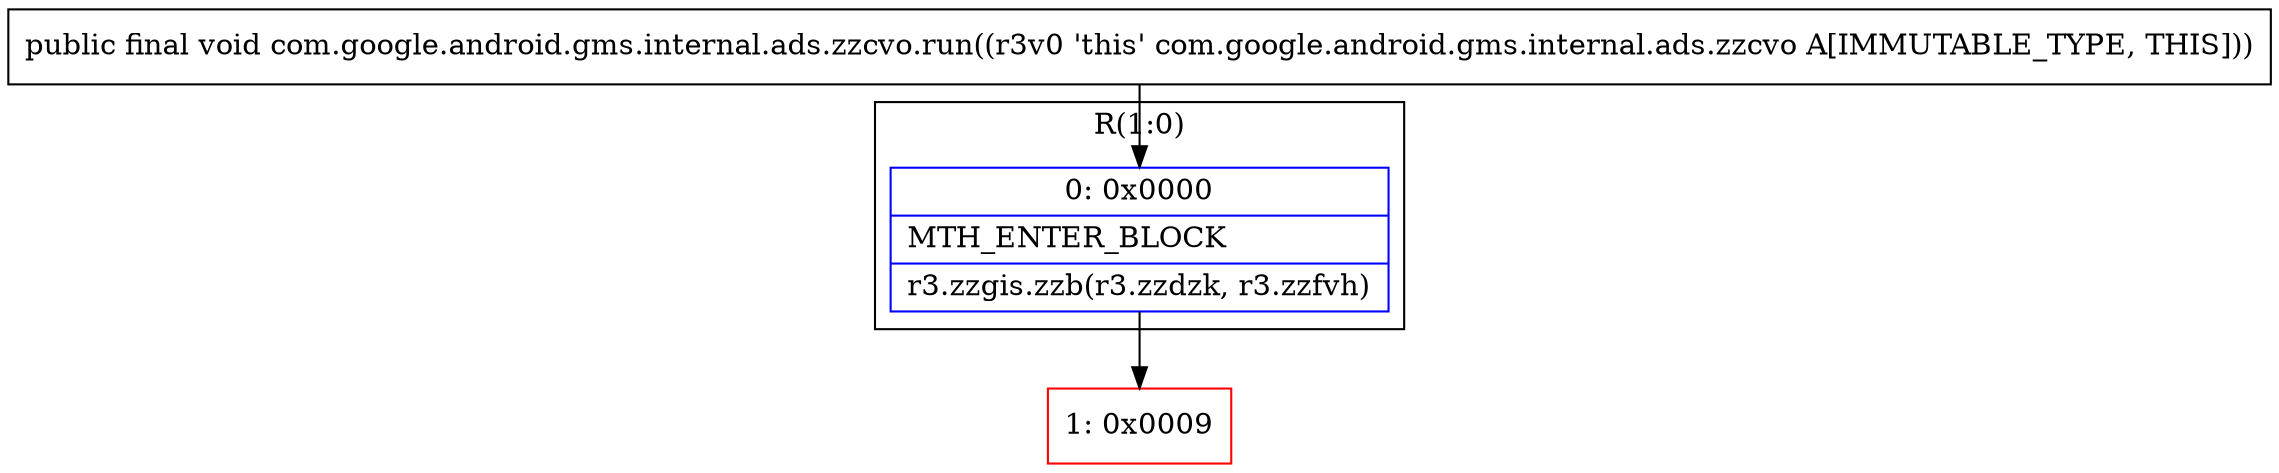 digraph "CFG forcom.google.android.gms.internal.ads.zzcvo.run()V" {
subgraph cluster_Region_2067060204 {
label = "R(1:0)";
node [shape=record,color=blue];
Node_0 [shape=record,label="{0\:\ 0x0000|MTH_ENTER_BLOCK\l|r3.zzgis.zzb(r3.zzdzk, r3.zzfvh)\l}"];
}
Node_1 [shape=record,color=red,label="{1\:\ 0x0009}"];
MethodNode[shape=record,label="{public final void com.google.android.gms.internal.ads.zzcvo.run((r3v0 'this' com.google.android.gms.internal.ads.zzcvo A[IMMUTABLE_TYPE, THIS])) }"];
MethodNode -> Node_0;
Node_0 -> Node_1;
}

